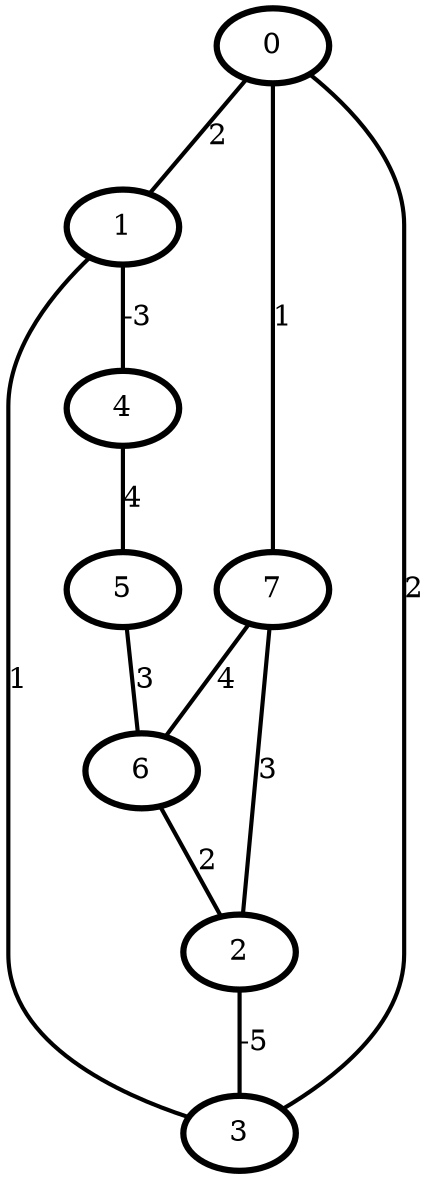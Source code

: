 graph G {
    0 [penwidth=3]
    1 [penwidth=3]
    2 [penwidth=3]
    3 [penwidth=3]
    4 [penwidth=3]
    5 [penwidth=3]
    6 [penwidth=3]
    7 [penwidth=3]

    0--7 [penwidth=2,label="1"]
    0--1 [penwidth=2,label="2"]
    3--0 [penwidth=2,label="2"]
    3--1 [penwidth=2,label="1"]
    2--3 [penwidth=2,label="-5"]
    7--2 [penwidth=2,label="3"]
    7--6 [penwidth=2,label="4"]
    6--2 [penwidth=2,label="2"]
    5--6 [penwidth=2,label="3"]
    4--5 [penwidth=2,label="4"]
    1--4 [penwidth=2,label="-3"]
}
